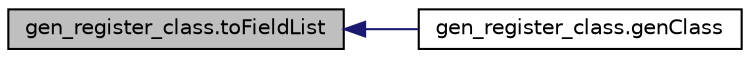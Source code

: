 digraph "gen_register_class.toFieldList"
{
  edge [fontname="Helvetica",fontsize="10",labelfontname="Helvetica",labelfontsize="10"];
  node [fontname="Helvetica",fontsize="10",shape=record];
  rankdir="LR";
  Node24 [label="gen_register_class.toFieldList",height=0.2,width=0.4,color="black", fillcolor="grey75", style="filled", fontcolor="black"];
  Node24 -> Node25 [dir="back",color="midnightblue",fontsize="10",style="solid",fontname="Helvetica"];
  Node25 [label="gen_register_class.genClass",height=0.2,width=0.4,color="black", fillcolor="white", style="filled",URL="$d4/d09/namespacegen__register__class.html#a1aefb7275cbb58faa36889186ce6d9ab"];
}
